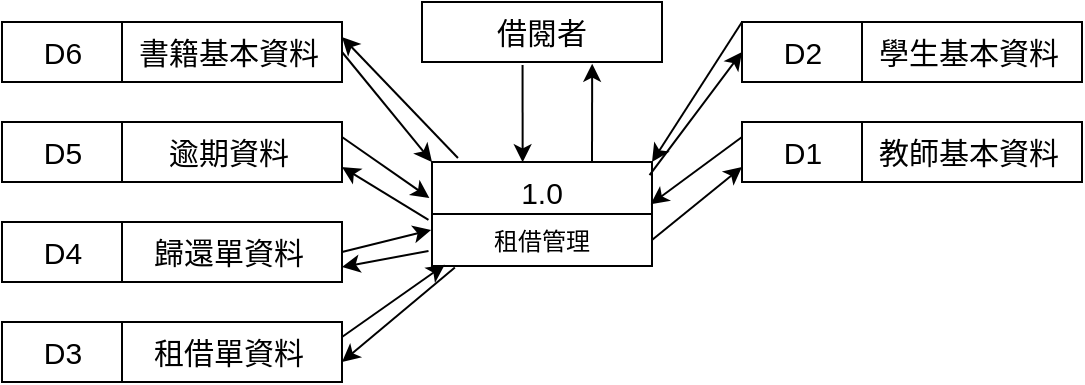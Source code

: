 <mxfile version="14.7.9" type="github">
  <diagram id="4A2gFhSPS2DIB_Tcx6OY" name="Page-1">
    <mxGraphModel dx="808" dy="409" grid="1" gridSize="10" guides="1" tooltips="1" connect="1" arrows="1" fold="1" page="1" pageScale="1" pageWidth="827" pageHeight="1169" math="0" shadow="0">
      <root>
        <mxCell id="0" />
        <mxCell id="1" parent="0" />
        <mxCell id="z1yvk0DHj-4GVoNQefkx-7" value="" style="swimlane;horizontal=0;fontSize=15;align=center;startSize=60;verticalAlign=middle;" vertex="1" parent="1">
          <mxGeometry x="390" y="100" width="170" height="30" as="geometry" />
        </mxCell>
        <mxCell id="z1yvk0DHj-4GVoNQefkx-9" value="教師基本資料" style="text;html=1;align=center;verticalAlign=middle;resizable=0;points=[];autosize=1;strokeColor=none;fontSize=15;" vertex="1" parent="z1yvk0DHj-4GVoNQefkx-7">
          <mxGeometry x="58" y="5" width="110" height="20" as="geometry" />
        </mxCell>
        <mxCell id="z1yvk0DHj-4GVoNQefkx-88" value="D1" style="text;html=1;align=center;verticalAlign=middle;resizable=0;points=[];autosize=1;strokeColor=none;fontSize=15;" vertex="1" parent="z1yvk0DHj-4GVoNQefkx-7">
          <mxGeometry x="15" y="5" width="30" height="20" as="geometry" />
        </mxCell>
        <mxCell id="z1yvk0DHj-4GVoNQefkx-13" value="" style="swimlane;horizontal=0;fontSize=15;align=center;startSize=60;verticalAlign=middle;" vertex="1" parent="1">
          <mxGeometry x="390" y="50" width="170" height="30" as="geometry" />
        </mxCell>
        <mxCell id="z1yvk0DHj-4GVoNQefkx-15" value="學生基本資料" style="text;html=1;align=center;verticalAlign=middle;resizable=0;points=[];autosize=1;strokeColor=none;fontSize=15;" vertex="1" parent="z1yvk0DHj-4GVoNQefkx-13">
          <mxGeometry x="58" y="5" width="110" height="20" as="geometry" />
        </mxCell>
        <mxCell id="z1yvk0DHj-4GVoNQefkx-86" value="D2" style="text;html=1;align=center;verticalAlign=middle;resizable=0;points=[];autosize=1;strokeColor=none;fontSize=15;" vertex="1" parent="z1yvk0DHj-4GVoNQefkx-13">
          <mxGeometry x="15" y="5" width="30" height="20" as="geometry" />
        </mxCell>
        <mxCell id="z1yvk0DHj-4GVoNQefkx-16" value="" style="swimlane;horizontal=0;fontSize=15;align=center;startSize=60;verticalAlign=middle;" vertex="1" parent="1">
          <mxGeometry x="20" y="200" width="170" height="30" as="geometry" />
        </mxCell>
        <mxCell id="z1yvk0DHj-4GVoNQefkx-18" value="租借單資料" style="text;html=1;align=center;verticalAlign=middle;resizable=0;points=[];autosize=1;strokeColor=none;fontSize=15;" vertex="1" parent="z1yvk0DHj-4GVoNQefkx-16">
          <mxGeometry x="68" y="5" width="90" height="20" as="geometry" />
        </mxCell>
        <mxCell id="z1yvk0DHj-4GVoNQefkx-85" value="D3" style="text;html=1;align=center;verticalAlign=middle;resizable=0;points=[];autosize=1;strokeColor=none;fontSize=15;" vertex="1" parent="z1yvk0DHj-4GVoNQefkx-16">
          <mxGeometry x="15" y="5" width="30" height="20" as="geometry" />
        </mxCell>
        <mxCell id="z1yvk0DHj-4GVoNQefkx-19" value="" style="swimlane;horizontal=0;fontSize=15;align=center;startSize=60;verticalAlign=middle;" vertex="1" parent="1">
          <mxGeometry x="20" y="150" width="170" height="30" as="geometry" />
        </mxCell>
        <mxCell id="z1yvk0DHj-4GVoNQefkx-21" value="歸還單資料" style="text;html=1;align=center;verticalAlign=middle;resizable=0;points=[];autosize=1;strokeColor=none;fontSize=15;" vertex="1" parent="z1yvk0DHj-4GVoNQefkx-19">
          <mxGeometry x="68" y="5" width="90" height="20" as="geometry" />
        </mxCell>
        <mxCell id="z1yvk0DHj-4GVoNQefkx-84" value="D4" style="text;html=1;align=center;verticalAlign=middle;resizable=0;points=[];autosize=1;strokeColor=none;fontSize=15;" vertex="1" parent="z1yvk0DHj-4GVoNQefkx-19">
          <mxGeometry x="15" y="5" width="30" height="20" as="geometry" />
        </mxCell>
        <mxCell id="z1yvk0DHj-4GVoNQefkx-22" value="" style="swimlane;horizontal=0;fontSize=15;align=center;startSize=60;verticalAlign=middle;" vertex="1" parent="1">
          <mxGeometry x="20" y="100" width="170" height="30" as="geometry" />
        </mxCell>
        <mxCell id="z1yvk0DHj-4GVoNQefkx-24" value="逾期資料" style="text;html=1;align=center;verticalAlign=middle;resizable=0;points=[];autosize=1;strokeColor=none;fontSize=15;" vertex="1" parent="z1yvk0DHj-4GVoNQefkx-22">
          <mxGeometry x="73" y="5" width="80" height="20" as="geometry" />
        </mxCell>
        <mxCell id="z1yvk0DHj-4GVoNQefkx-83" value="D5" style="text;html=1;align=center;verticalAlign=middle;resizable=0;points=[];autosize=1;strokeColor=none;fontSize=15;" vertex="1" parent="z1yvk0DHj-4GVoNQefkx-22">
          <mxGeometry x="15" y="5" width="30" height="20" as="geometry" />
        </mxCell>
        <mxCell id="z1yvk0DHj-4GVoNQefkx-25" value="" style="swimlane;horizontal=0;fontSize=15;align=center;startSize=60;verticalAlign=middle;" vertex="1" parent="1">
          <mxGeometry x="20" y="50" width="170" height="30" as="geometry" />
        </mxCell>
        <mxCell id="z1yvk0DHj-4GVoNQefkx-27" value="書籍基本資料" style="text;html=1;align=center;verticalAlign=middle;resizable=0;points=[];autosize=1;strokeColor=none;fontSize=15;" vertex="1" parent="z1yvk0DHj-4GVoNQefkx-25">
          <mxGeometry x="58" y="5" width="110" height="20" as="geometry" />
        </mxCell>
        <mxCell id="z1yvk0DHj-4GVoNQefkx-82" value="D6" style="text;html=1;align=center;verticalAlign=middle;resizable=0;points=[];autosize=1;strokeColor=none;fontSize=15;" vertex="1" parent="z1yvk0DHj-4GVoNQefkx-25">
          <mxGeometry x="15" y="5" width="30" height="20" as="geometry" />
        </mxCell>
        <mxCell id="z1yvk0DHj-4GVoNQefkx-73" value="1.0" style="swimlane;fontStyle=0;childLayout=stackLayout;horizontal=1;startSize=26;horizontalStack=0;resizeParent=1;resizeParentMax=0;resizeLast=0;collapsible=1;marginBottom=0;fontSize=15;align=center;verticalAlign=top;" vertex="1" parent="1">
          <mxGeometry x="235" y="120" width="110" height="52" as="geometry" />
        </mxCell>
        <mxCell id="z1yvk0DHj-4GVoNQefkx-74" value="租借管理" style="text;strokeColor=none;fillColor=none;align=center;verticalAlign=top;spacingLeft=4;spacingRight=4;overflow=hidden;rotatable=0;points=[[0,0.5],[1,0.5]];portConstraint=eastwest;" vertex="1" parent="z1yvk0DHj-4GVoNQefkx-73">
          <mxGeometry y="26" width="110" height="26" as="geometry" />
        </mxCell>
        <mxCell id="z1yvk0DHj-4GVoNQefkx-77" value="借閱者" style="rounded=0;whiteSpace=wrap;html=1;fontSize=15;align=center;verticalAlign=top;" vertex="1" parent="1">
          <mxGeometry x="230" y="40" width="120" height="30" as="geometry" />
        </mxCell>
        <mxCell id="z1yvk0DHj-4GVoNQefkx-80" value="" style="endArrow=classic;html=1;fontSize=15;exitX=0.419;exitY=1.051;exitDx=0;exitDy=0;exitPerimeter=0;entryX=0.412;entryY=0.003;entryDx=0;entryDy=0;entryPerimeter=0;" edge="1" parent="1" source="z1yvk0DHj-4GVoNQefkx-77" target="z1yvk0DHj-4GVoNQefkx-73">
          <mxGeometry width="50" height="50" relative="1" as="geometry">
            <mxPoint x="345" y="210" as="sourcePoint" />
            <mxPoint x="395" y="160" as="targetPoint" />
          </mxGeometry>
        </mxCell>
        <mxCell id="z1yvk0DHj-4GVoNQefkx-81" value="" style="endArrow=classic;html=1;fontSize=15;entryX=0.709;entryY=1.028;entryDx=0;entryDy=0;entryPerimeter=0;" edge="1" parent="1" target="z1yvk0DHj-4GVoNQefkx-77">
          <mxGeometry width="50" height="50" relative="1" as="geometry">
            <mxPoint x="315" y="120" as="sourcePoint" />
            <mxPoint x="395" y="160" as="targetPoint" />
          </mxGeometry>
        </mxCell>
        <mxCell id="z1yvk0DHj-4GVoNQefkx-89" value="" style="endArrow=classic;html=1;fontSize=15;exitX=1;exitY=0.5;exitDx=0;exitDy=0;entryX=0;entryY=0;entryDx=0;entryDy=0;" edge="1" parent="1" source="z1yvk0DHj-4GVoNQefkx-25" target="z1yvk0DHj-4GVoNQefkx-73">
          <mxGeometry width="50" height="50" relative="1" as="geometry">
            <mxPoint x="360" y="280" as="sourcePoint" />
            <mxPoint x="410" y="230" as="targetPoint" />
          </mxGeometry>
        </mxCell>
        <mxCell id="z1yvk0DHj-4GVoNQefkx-90" value="" style="endArrow=classic;html=1;fontSize=15;entryX=1;entryY=0.25;entryDx=0;entryDy=0;exitX=0.118;exitY=-0.038;exitDx=0;exitDy=0;exitPerimeter=0;" edge="1" parent="1" source="z1yvk0DHj-4GVoNQefkx-73" target="z1yvk0DHj-4GVoNQefkx-25">
          <mxGeometry width="50" height="50" relative="1" as="geometry">
            <mxPoint x="360" y="280" as="sourcePoint" />
            <mxPoint x="410" y="230" as="targetPoint" />
          </mxGeometry>
        </mxCell>
        <mxCell id="z1yvk0DHj-4GVoNQefkx-91" value="" style="endArrow=classic;html=1;fontSize=15;exitX=1;exitY=0.25;exitDx=0;exitDy=0;entryX=-0.012;entryY=0.346;entryDx=0;entryDy=0;entryPerimeter=0;" edge="1" parent="1" source="z1yvk0DHj-4GVoNQefkx-22" target="z1yvk0DHj-4GVoNQefkx-73">
          <mxGeometry width="50" height="50" relative="1" as="geometry">
            <mxPoint x="250" y="170" as="sourcePoint" />
            <mxPoint x="300" y="120" as="targetPoint" />
          </mxGeometry>
        </mxCell>
        <mxCell id="z1yvk0DHj-4GVoNQefkx-92" value="" style="endArrow=classic;html=1;fontSize=15;entryX=1;entryY=0.75;entryDx=0;entryDy=0;exitX=-0.016;exitY=0.113;exitDx=0;exitDy=0;exitPerimeter=0;" edge="1" parent="1" source="z1yvk0DHj-4GVoNQefkx-74" target="z1yvk0DHj-4GVoNQefkx-22">
          <mxGeometry width="50" height="50" relative="1" as="geometry">
            <mxPoint x="250" y="170" as="sourcePoint" />
            <mxPoint x="300" y="120" as="targetPoint" />
          </mxGeometry>
        </mxCell>
        <mxCell id="z1yvk0DHj-4GVoNQefkx-93" value="" style="endArrow=classic;html=1;fontSize=15;exitX=1;exitY=0.5;exitDx=0;exitDy=0;entryX=-0.004;entryY=0.307;entryDx=0;entryDy=0;entryPerimeter=0;" edge="1" parent="1" source="z1yvk0DHj-4GVoNQefkx-19" target="z1yvk0DHj-4GVoNQefkx-74">
          <mxGeometry width="50" height="50" relative="1" as="geometry">
            <mxPoint x="250" y="170" as="sourcePoint" />
            <mxPoint x="300" y="120" as="targetPoint" />
          </mxGeometry>
        </mxCell>
        <mxCell id="z1yvk0DHj-4GVoNQefkx-94" value="" style="endArrow=classic;html=1;fontSize=15;entryX=1;entryY=0.75;entryDx=0;entryDy=0;exitX=-0.016;exitY=0.711;exitDx=0;exitDy=0;exitPerimeter=0;" edge="1" parent="1" source="z1yvk0DHj-4GVoNQefkx-74" target="z1yvk0DHj-4GVoNQefkx-19">
          <mxGeometry width="50" height="50" relative="1" as="geometry">
            <mxPoint x="250" y="170" as="sourcePoint" />
            <mxPoint x="300" y="120" as="targetPoint" />
          </mxGeometry>
        </mxCell>
        <mxCell id="z1yvk0DHj-4GVoNQefkx-95" value="" style="endArrow=classic;html=1;fontSize=15;exitX=1;exitY=0.25;exitDx=0;exitDy=0;entryX=0.058;entryY=0.975;entryDx=0;entryDy=0;entryPerimeter=0;" edge="1" parent="1" source="z1yvk0DHj-4GVoNQefkx-16" target="z1yvk0DHj-4GVoNQefkx-74">
          <mxGeometry width="50" height="50" relative="1" as="geometry">
            <mxPoint x="250" y="170" as="sourcePoint" />
            <mxPoint x="300" y="120" as="targetPoint" />
          </mxGeometry>
        </mxCell>
        <mxCell id="z1yvk0DHj-4GVoNQefkx-97" value="" style="endArrow=classic;html=1;fontSize=15;exitX=0.104;exitY=1.027;exitDx=0;exitDy=0;exitPerimeter=0;" edge="1" parent="1" source="z1yvk0DHj-4GVoNQefkx-74">
          <mxGeometry width="50" height="50" relative="1" as="geometry">
            <mxPoint x="240" y="170" as="sourcePoint" />
            <mxPoint x="190" y="220" as="targetPoint" />
          </mxGeometry>
        </mxCell>
        <mxCell id="z1yvk0DHj-4GVoNQefkx-98" value="" style="endArrow=classic;html=1;fontSize=15;exitX=0;exitY=0;exitDx=0;exitDy=0;entryX=1;entryY=0;entryDx=0;entryDy=0;" edge="1" parent="1" source="z1yvk0DHj-4GVoNQefkx-13" target="z1yvk0DHj-4GVoNQefkx-73">
          <mxGeometry width="50" height="50" relative="1" as="geometry">
            <mxPoint x="210" y="227.5" as="sourcePoint" />
            <mxPoint x="261.38" y="191.35" as="targetPoint" />
          </mxGeometry>
        </mxCell>
        <mxCell id="z1yvk0DHj-4GVoNQefkx-99" value="" style="endArrow=classic;html=1;fontSize=15;exitX=0.989;exitY=0.126;exitDx=0;exitDy=0;entryX=0;entryY=0.5;entryDx=0;entryDy=0;exitPerimeter=0;" edge="1" parent="1" source="z1yvk0DHj-4GVoNQefkx-73" target="z1yvk0DHj-4GVoNQefkx-13">
          <mxGeometry width="50" height="50" relative="1" as="geometry">
            <mxPoint x="220" y="237.5" as="sourcePoint" />
            <mxPoint x="271.38" y="201.35" as="targetPoint" />
          </mxGeometry>
        </mxCell>
        <mxCell id="z1yvk0DHj-4GVoNQefkx-100" value="" style="endArrow=classic;html=1;fontSize=15;exitX=0;exitY=0.25;exitDx=0;exitDy=0;entryX=0.994;entryY=0.407;entryDx=0;entryDy=0;entryPerimeter=0;" edge="1" parent="1" source="z1yvk0DHj-4GVoNQefkx-7" target="z1yvk0DHj-4GVoNQefkx-73">
          <mxGeometry width="50" height="50" relative="1" as="geometry">
            <mxPoint x="230" y="247.5" as="sourcePoint" />
            <mxPoint x="281.38" y="211.35" as="targetPoint" />
          </mxGeometry>
        </mxCell>
        <mxCell id="z1yvk0DHj-4GVoNQefkx-101" value="" style="endArrow=classic;html=1;fontSize=15;exitX=1;exitY=0.5;exitDx=0;exitDy=0;entryX=0;entryY=0.75;entryDx=0;entryDy=0;" edge="1" parent="1" source="z1yvk0DHj-4GVoNQefkx-74" target="z1yvk0DHj-4GVoNQefkx-7">
          <mxGeometry width="50" height="50" relative="1" as="geometry">
            <mxPoint x="240" y="257.5" as="sourcePoint" />
            <mxPoint x="291.38" y="221.35" as="targetPoint" />
          </mxGeometry>
        </mxCell>
      </root>
    </mxGraphModel>
  </diagram>
</mxfile>
